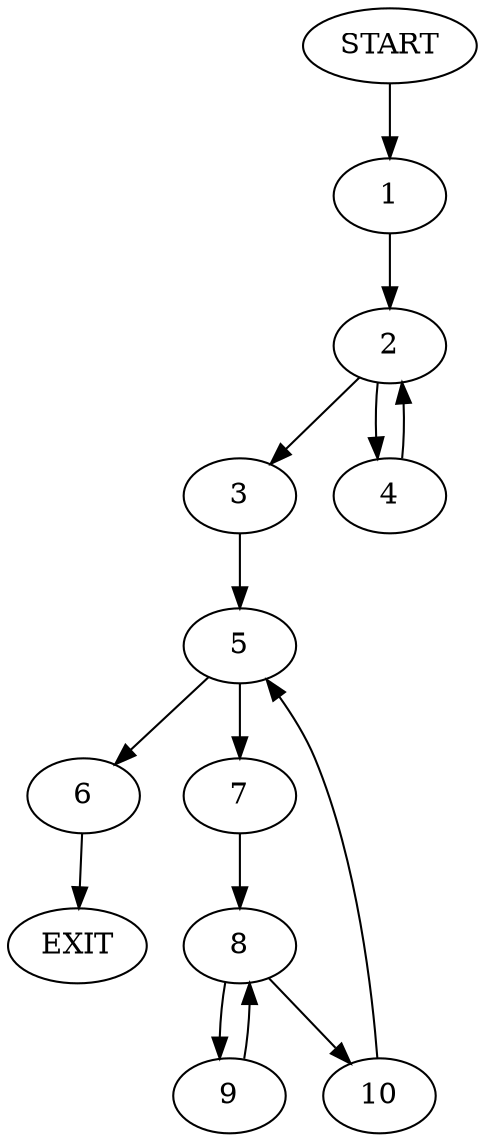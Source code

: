 digraph {
0 [label="START"]
11 [label="EXIT"]
0 -> 1
1 -> 2
2 -> 3
2 -> 4
3 -> 5
4 -> 2
5 -> 6
5 -> 7
6 -> 11
7 -> 8
8 -> 9
8 -> 10
9 -> 8
10 -> 5
}
